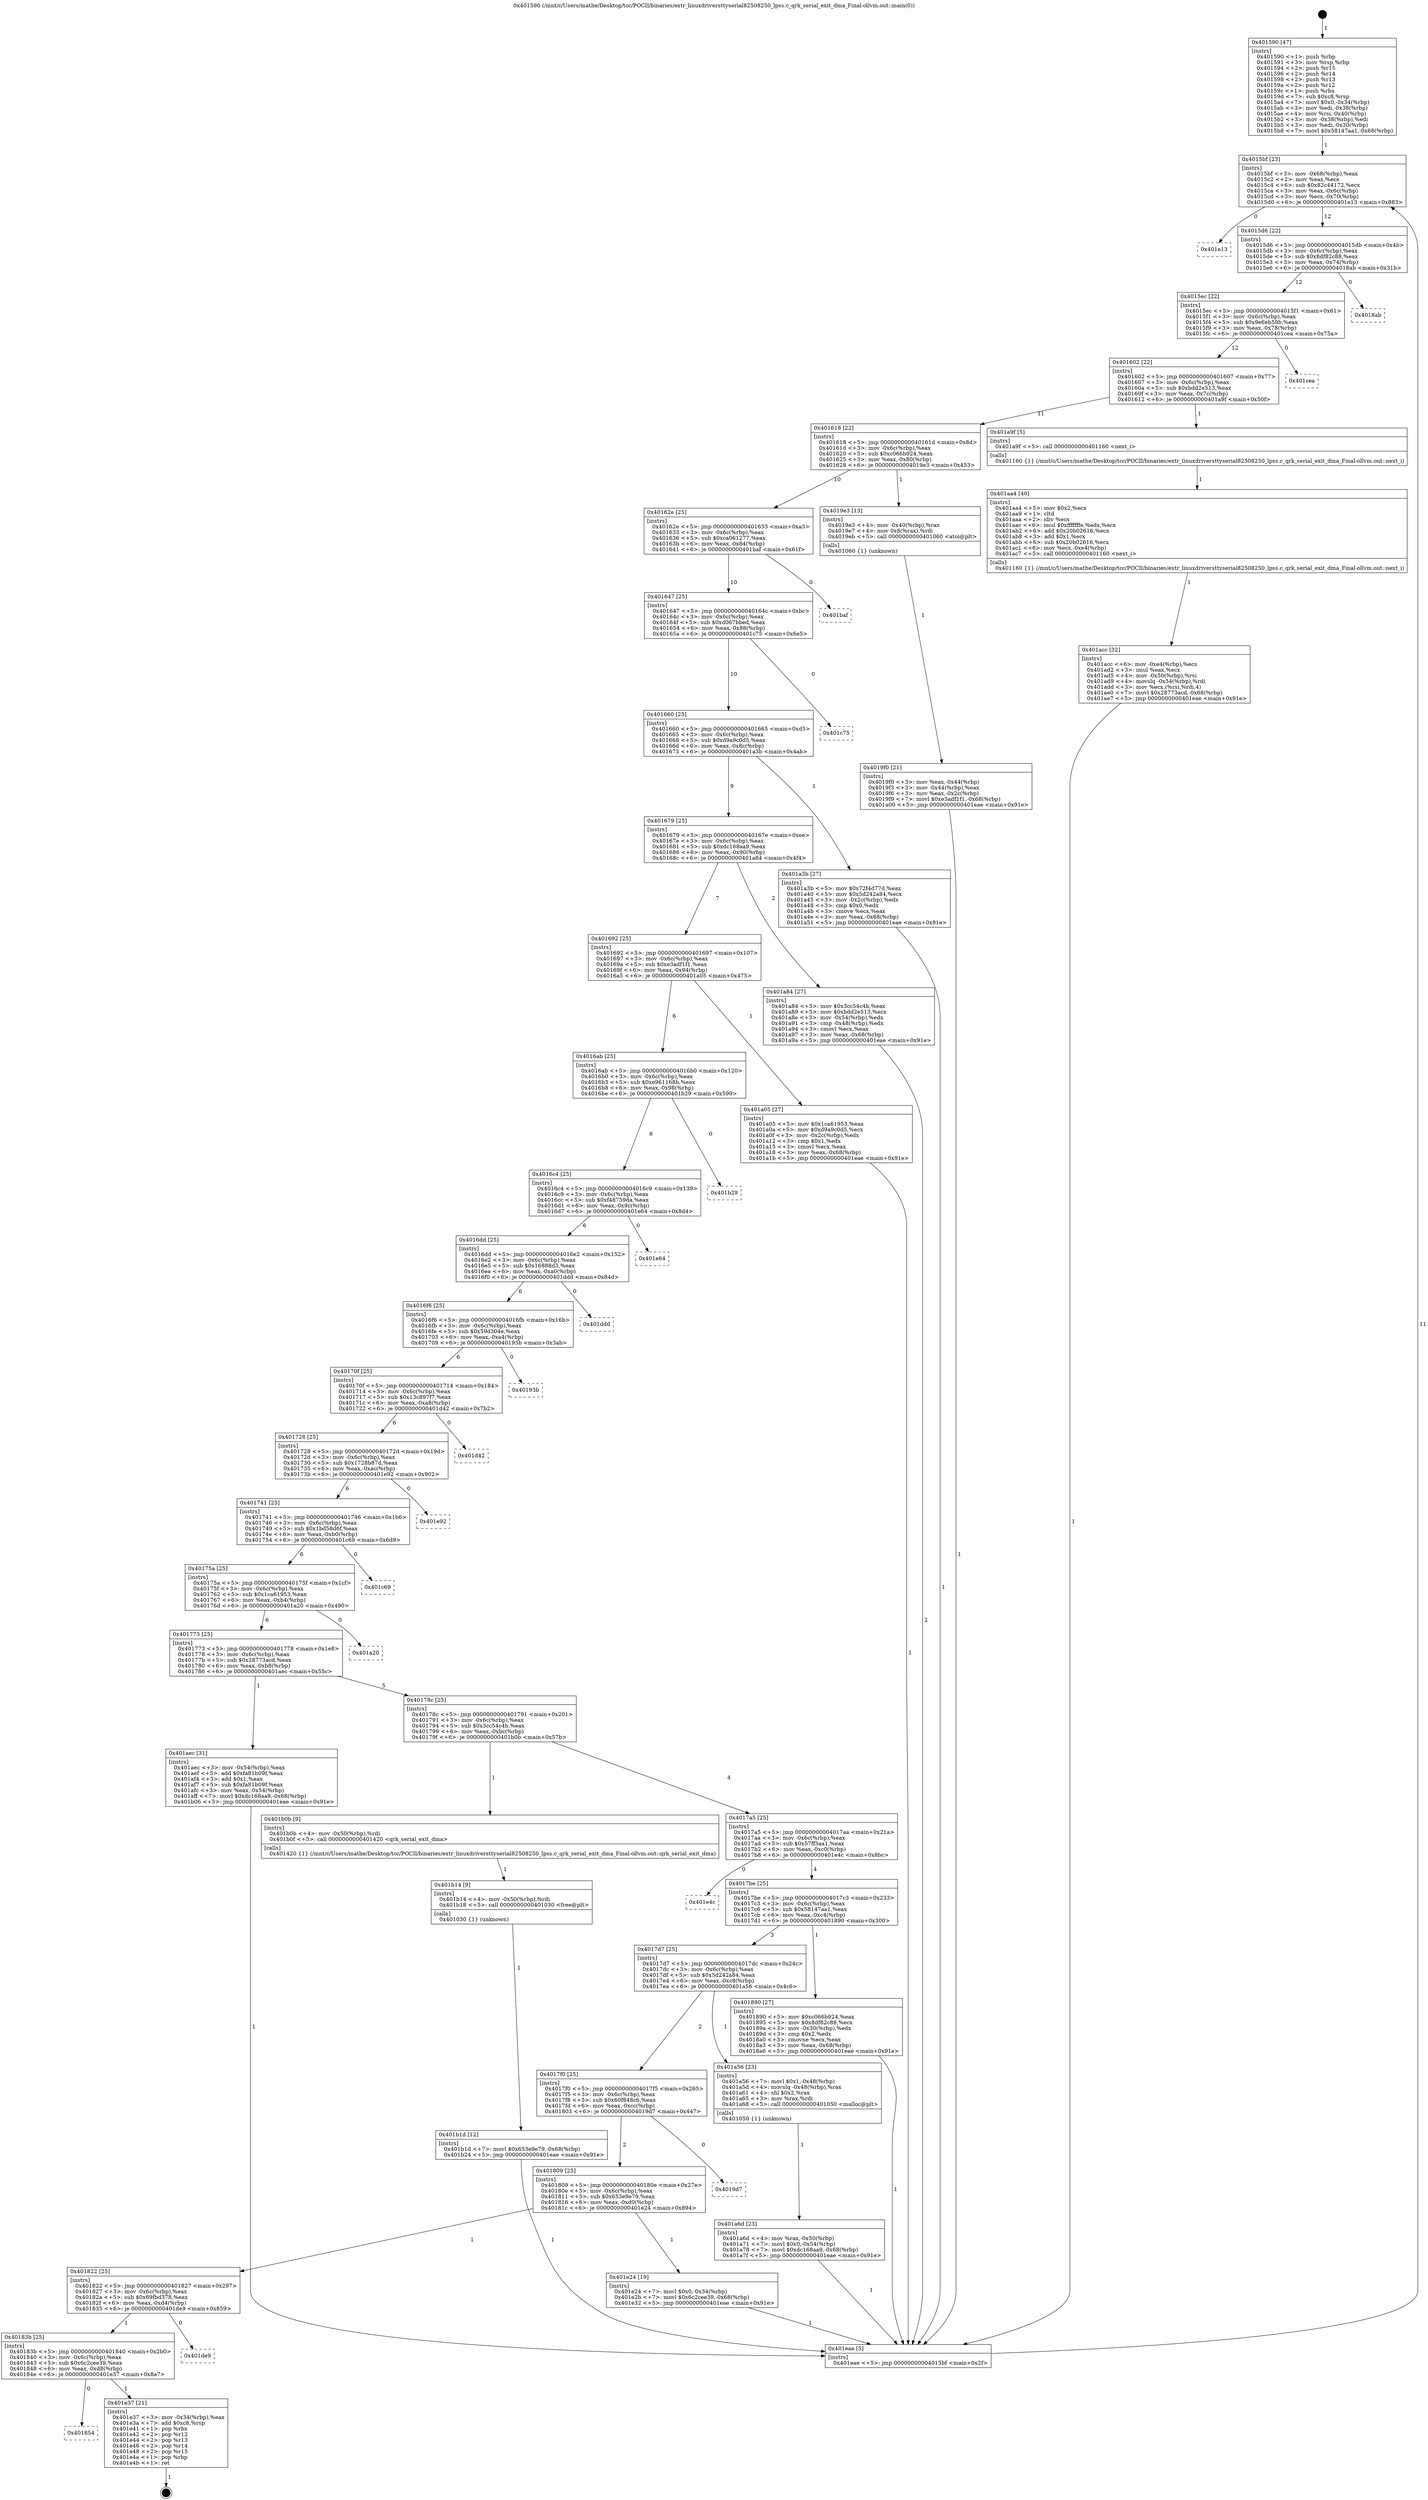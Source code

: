 digraph "0x401590" {
  label = "0x401590 (/mnt/c/Users/mathe/Desktop/tcc/POCII/binaries/extr_linuxdriversttyserial82508250_lpss.c_qrk_serial_exit_dma_Final-ollvm.out::main(0))"
  labelloc = "t"
  node[shape=record]

  Entry [label="",width=0.3,height=0.3,shape=circle,fillcolor=black,style=filled]
  "0x4015bf" [label="{
     0x4015bf [23]\l
     | [instrs]\l
     &nbsp;&nbsp;0x4015bf \<+3\>: mov -0x68(%rbp),%eax\l
     &nbsp;&nbsp;0x4015c2 \<+2\>: mov %eax,%ecx\l
     &nbsp;&nbsp;0x4015c4 \<+6\>: sub $0x82c44172,%ecx\l
     &nbsp;&nbsp;0x4015ca \<+3\>: mov %eax,-0x6c(%rbp)\l
     &nbsp;&nbsp;0x4015cd \<+3\>: mov %ecx,-0x70(%rbp)\l
     &nbsp;&nbsp;0x4015d0 \<+6\>: je 0000000000401e13 \<main+0x883\>\l
  }"]
  "0x401e13" [label="{
     0x401e13\l
  }", style=dashed]
  "0x4015d6" [label="{
     0x4015d6 [22]\l
     | [instrs]\l
     &nbsp;&nbsp;0x4015d6 \<+5\>: jmp 00000000004015db \<main+0x4b\>\l
     &nbsp;&nbsp;0x4015db \<+3\>: mov -0x6c(%rbp),%eax\l
     &nbsp;&nbsp;0x4015de \<+5\>: sub $0x8df82c88,%eax\l
     &nbsp;&nbsp;0x4015e3 \<+3\>: mov %eax,-0x74(%rbp)\l
     &nbsp;&nbsp;0x4015e6 \<+6\>: je 00000000004018ab \<main+0x31b\>\l
  }"]
  Exit [label="",width=0.3,height=0.3,shape=circle,fillcolor=black,style=filled,peripheries=2]
  "0x4018ab" [label="{
     0x4018ab\l
  }", style=dashed]
  "0x4015ec" [label="{
     0x4015ec [22]\l
     | [instrs]\l
     &nbsp;&nbsp;0x4015ec \<+5\>: jmp 00000000004015f1 \<main+0x61\>\l
     &nbsp;&nbsp;0x4015f1 \<+3\>: mov -0x6c(%rbp),%eax\l
     &nbsp;&nbsp;0x4015f4 \<+5\>: sub $0x9e6eb59b,%eax\l
     &nbsp;&nbsp;0x4015f9 \<+3\>: mov %eax,-0x78(%rbp)\l
     &nbsp;&nbsp;0x4015fc \<+6\>: je 0000000000401cea \<main+0x75a\>\l
  }"]
  "0x401854" [label="{
     0x401854\l
  }", style=dashed]
  "0x401cea" [label="{
     0x401cea\l
  }", style=dashed]
  "0x401602" [label="{
     0x401602 [22]\l
     | [instrs]\l
     &nbsp;&nbsp;0x401602 \<+5\>: jmp 0000000000401607 \<main+0x77\>\l
     &nbsp;&nbsp;0x401607 \<+3\>: mov -0x6c(%rbp),%eax\l
     &nbsp;&nbsp;0x40160a \<+5\>: sub $0xbdd2e513,%eax\l
     &nbsp;&nbsp;0x40160f \<+3\>: mov %eax,-0x7c(%rbp)\l
     &nbsp;&nbsp;0x401612 \<+6\>: je 0000000000401a9f \<main+0x50f\>\l
  }"]
  "0x401e37" [label="{
     0x401e37 [21]\l
     | [instrs]\l
     &nbsp;&nbsp;0x401e37 \<+3\>: mov -0x34(%rbp),%eax\l
     &nbsp;&nbsp;0x401e3a \<+7\>: add $0xc8,%rsp\l
     &nbsp;&nbsp;0x401e41 \<+1\>: pop %rbx\l
     &nbsp;&nbsp;0x401e42 \<+2\>: pop %r12\l
     &nbsp;&nbsp;0x401e44 \<+2\>: pop %r13\l
     &nbsp;&nbsp;0x401e46 \<+2\>: pop %r14\l
     &nbsp;&nbsp;0x401e48 \<+2\>: pop %r15\l
     &nbsp;&nbsp;0x401e4a \<+1\>: pop %rbp\l
     &nbsp;&nbsp;0x401e4b \<+1\>: ret\l
  }"]
  "0x401a9f" [label="{
     0x401a9f [5]\l
     | [instrs]\l
     &nbsp;&nbsp;0x401a9f \<+5\>: call 0000000000401160 \<next_i\>\l
     | [calls]\l
     &nbsp;&nbsp;0x401160 \{1\} (/mnt/c/Users/mathe/Desktop/tcc/POCII/binaries/extr_linuxdriversttyserial82508250_lpss.c_qrk_serial_exit_dma_Final-ollvm.out::next_i)\l
  }"]
  "0x401618" [label="{
     0x401618 [22]\l
     | [instrs]\l
     &nbsp;&nbsp;0x401618 \<+5\>: jmp 000000000040161d \<main+0x8d\>\l
     &nbsp;&nbsp;0x40161d \<+3\>: mov -0x6c(%rbp),%eax\l
     &nbsp;&nbsp;0x401620 \<+5\>: sub $0xc066b924,%eax\l
     &nbsp;&nbsp;0x401625 \<+3\>: mov %eax,-0x80(%rbp)\l
     &nbsp;&nbsp;0x401628 \<+6\>: je 00000000004019e3 \<main+0x453\>\l
  }"]
  "0x40183b" [label="{
     0x40183b [25]\l
     | [instrs]\l
     &nbsp;&nbsp;0x40183b \<+5\>: jmp 0000000000401840 \<main+0x2b0\>\l
     &nbsp;&nbsp;0x401840 \<+3\>: mov -0x6c(%rbp),%eax\l
     &nbsp;&nbsp;0x401843 \<+5\>: sub $0x6c2cee39,%eax\l
     &nbsp;&nbsp;0x401848 \<+6\>: mov %eax,-0xd8(%rbp)\l
     &nbsp;&nbsp;0x40184e \<+6\>: je 0000000000401e37 \<main+0x8a7\>\l
  }"]
  "0x4019e3" [label="{
     0x4019e3 [13]\l
     | [instrs]\l
     &nbsp;&nbsp;0x4019e3 \<+4\>: mov -0x40(%rbp),%rax\l
     &nbsp;&nbsp;0x4019e7 \<+4\>: mov 0x8(%rax),%rdi\l
     &nbsp;&nbsp;0x4019eb \<+5\>: call 0000000000401060 \<atoi@plt\>\l
     | [calls]\l
     &nbsp;&nbsp;0x401060 \{1\} (unknown)\l
  }"]
  "0x40162e" [label="{
     0x40162e [25]\l
     | [instrs]\l
     &nbsp;&nbsp;0x40162e \<+5\>: jmp 0000000000401633 \<main+0xa3\>\l
     &nbsp;&nbsp;0x401633 \<+3\>: mov -0x6c(%rbp),%eax\l
     &nbsp;&nbsp;0x401636 \<+5\>: sub $0xca061277,%eax\l
     &nbsp;&nbsp;0x40163b \<+6\>: mov %eax,-0x84(%rbp)\l
     &nbsp;&nbsp;0x401641 \<+6\>: je 0000000000401baf \<main+0x61f\>\l
  }"]
  "0x401de9" [label="{
     0x401de9\l
  }", style=dashed]
  "0x401baf" [label="{
     0x401baf\l
  }", style=dashed]
  "0x401647" [label="{
     0x401647 [25]\l
     | [instrs]\l
     &nbsp;&nbsp;0x401647 \<+5\>: jmp 000000000040164c \<main+0xbc\>\l
     &nbsp;&nbsp;0x40164c \<+3\>: mov -0x6c(%rbp),%eax\l
     &nbsp;&nbsp;0x40164f \<+5\>: sub $0xd067bbed,%eax\l
     &nbsp;&nbsp;0x401654 \<+6\>: mov %eax,-0x88(%rbp)\l
     &nbsp;&nbsp;0x40165a \<+6\>: je 0000000000401c75 \<main+0x6e5\>\l
  }"]
  "0x401822" [label="{
     0x401822 [25]\l
     | [instrs]\l
     &nbsp;&nbsp;0x401822 \<+5\>: jmp 0000000000401827 \<main+0x297\>\l
     &nbsp;&nbsp;0x401827 \<+3\>: mov -0x6c(%rbp),%eax\l
     &nbsp;&nbsp;0x40182a \<+5\>: sub $0x69fbd378,%eax\l
     &nbsp;&nbsp;0x40182f \<+6\>: mov %eax,-0xd4(%rbp)\l
     &nbsp;&nbsp;0x401835 \<+6\>: je 0000000000401de9 \<main+0x859\>\l
  }"]
  "0x401c75" [label="{
     0x401c75\l
  }", style=dashed]
  "0x401660" [label="{
     0x401660 [25]\l
     | [instrs]\l
     &nbsp;&nbsp;0x401660 \<+5\>: jmp 0000000000401665 \<main+0xd5\>\l
     &nbsp;&nbsp;0x401665 \<+3\>: mov -0x6c(%rbp),%eax\l
     &nbsp;&nbsp;0x401668 \<+5\>: sub $0xd9a9c0d5,%eax\l
     &nbsp;&nbsp;0x40166d \<+6\>: mov %eax,-0x8c(%rbp)\l
     &nbsp;&nbsp;0x401673 \<+6\>: je 0000000000401a3b \<main+0x4ab\>\l
  }"]
  "0x401e24" [label="{
     0x401e24 [19]\l
     | [instrs]\l
     &nbsp;&nbsp;0x401e24 \<+7\>: movl $0x0,-0x34(%rbp)\l
     &nbsp;&nbsp;0x401e2b \<+7\>: movl $0x6c2cee39,-0x68(%rbp)\l
     &nbsp;&nbsp;0x401e32 \<+5\>: jmp 0000000000401eae \<main+0x91e\>\l
  }"]
  "0x401a3b" [label="{
     0x401a3b [27]\l
     | [instrs]\l
     &nbsp;&nbsp;0x401a3b \<+5\>: mov $0x72f4d77d,%eax\l
     &nbsp;&nbsp;0x401a40 \<+5\>: mov $0x5d242a84,%ecx\l
     &nbsp;&nbsp;0x401a45 \<+3\>: mov -0x2c(%rbp),%edx\l
     &nbsp;&nbsp;0x401a48 \<+3\>: cmp $0x0,%edx\l
     &nbsp;&nbsp;0x401a4b \<+3\>: cmove %ecx,%eax\l
     &nbsp;&nbsp;0x401a4e \<+3\>: mov %eax,-0x68(%rbp)\l
     &nbsp;&nbsp;0x401a51 \<+5\>: jmp 0000000000401eae \<main+0x91e\>\l
  }"]
  "0x401679" [label="{
     0x401679 [25]\l
     | [instrs]\l
     &nbsp;&nbsp;0x401679 \<+5\>: jmp 000000000040167e \<main+0xee\>\l
     &nbsp;&nbsp;0x40167e \<+3\>: mov -0x6c(%rbp),%eax\l
     &nbsp;&nbsp;0x401681 \<+5\>: sub $0xdc168aa9,%eax\l
     &nbsp;&nbsp;0x401686 \<+6\>: mov %eax,-0x90(%rbp)\l
     &nbsp;&nbsp;0x40168c \<+6\>: je 0000000000401a84 \<main+0x4f4\>\l
  }"]
  "0x401809" [label="{
     0x401809 [25]\l
     | [instrs]\l
     &nbsp;&nbsp;0x401809 \<+5\>: jmp 000000000040180e \<main+0x27e\>\l
     &nbsp;&nbsp;0x40180e \<+3\>: mov -0x6c(%rbp),%eax\l
     &nbsp;&nbsp;0x401811 \<+5\>: sub $0x653e9e79,%eax\l
     &nbsp;&nbsp;0x401816 \<+6\>: mov %eax,-0xd0(%rbp)\l
     &nbsp;&nbsp;0x40181c \<+6\>: je 0000000000401e24 \<main+0x894\>\l
  }"]
  "0x401a84" [label="{
     0x401a84 [27]\l
     | [instrs]\l
     &nbsp;&nbsp;0x401a84 \<+5\>: mov $0x3cc54c4b,%eax\l
     &nbsp;&nbsp;0x401a89 \<+5\>: mov $0xbdd2e513,%ecx\l
     &nbsp;&nbsp;0x401a8e \<+3\>: mov -0x54(%rbp),%edx\l
     &nbsp;&nbsp;0x401a91 \<+3\>: cmp -0x48(%rbp),%edx\l
     &nbsp;&nbsp;0x401a94 \<+3\>: cmovl %ecx,%eax\l
     &nbsp;&nbsp;0x401a97 \<+3\>: mov %eax,-0x68(%rbp)\l
     &nbsp;&nbsp;0x401a9a \<+5\>: jmp 0000000000401eae \<main+0x91e\>\l
  }"]
  "0x401692" [label="{
     0x401692 [25]\l
     | [instrs]\l
     &nbsp;&nbsp;0x401692 \<+5\>: jmp 0000000000401697 \<main+0x107\>\l
     &nbsp;&nbsp;0x401697 \<+3\>: mov -0x6c(%rbp),%eax\l
     &nbsp;&nbsp;0x40169a \<+5\>: sub $0xe3adf1f1,%eax\l
     &nbsp;&nbsp;0x40169f \<+6\>: mov %eax,-0x94(%rbp)\l
     &nbsp;&nbsp;0x4016a5 \<+6\>: je 0000000000401a05 \<main+0x475\>\l
  }"]
  "0x4019d7" [label="{
     0x4019d7\l
  }", style=dashed]
  "0x401a05" [label="{
     0x401a05 [27]\l
     | [instrs]\l
     &nbsp;&nbsp;0x401a05 \<+5\>: mov $0x1ca61953,%eax\l
     &nbsp;&nbsp;0x401a0a \<+5\>: mov $0xd9a9c0d5,%ecx\l
     &nbsp;&nbsp;0x401a0f \<+3\>: mov -0x2c(%rbp),%edx\l
     &nbsp;&nbsp;0x401a12 \<+3\>: cmp $0x1,%edx\l
     &nbsp;&nbsp;0x401a15 \<+3\>: cmovl %ecx,%eax\l
     &nbsp;&nbsp;0x401a18 \<+3\>: mov %eax,-0x68(%rbp)\l
     &nbsp;&nbsp;0x401a1b \<+5\>: jmp 0000000000401eae \<main+0x91e\>\l
  }"]
  "0x4016ab" [label="{
     0x4016ab [25]\l
     | [instrs]\l
     &nbsp;&nbsp;0x4016ab \<+5\>: jmp 00000000004016b0 \<main+0x120\>\l
     &nbsp;&nbsp;0x4016b0 \<+3\>: mov -0x6c(%rbp),%eax\l
     &nbsp;&nbsp;0x4016b3 \<+5\>: sub $0xe961168b,%eax\l
     &nbsp;&nbsp;0x4016b8 \<+6\>: mov %eax,-0x98(%rbp)\l
     &nbsp;&nbsp;0x4016be \<+6\>: je 0000000000401b29 \<main+0x599\>\l
  }"]
  "0x401b1d" [label="{
     0x401b1d [12]\l
     | [instrs]\l
     &nbsp;&nbsp;0x401b1d \<+7\>: movl $0x653e9e79,-0x68(%rbp)\l
     &nbsp;&nbsp;0x401b24 \<+5\>: jmp 0000000000401eae \<main+0x91e\>\l
  }"]
  "0x401b29" [label="{
     0x401b29\l
  }", style=dashed]
  "0x4016c4" [label="{
     0x4016c4 [25]\l
     | [instrs]\l
     &nbsp;&nbsp;0x4016c4 \<+5\>: jmp 00000000004016c9 \<main+0x139\>\l
     &nbsp;&nbsp;0x4016c9 \<+3\>: mov -0x6c(%rbp),%eax\l
     &nbsp;&nbsp;0x4016cc \<+5\>: sub $0xf48759da,%eax\l
     &nbsp;&nbsp;0x4016d1 \<+6\>: mov %eax,-0x9c(%rbp)\l
     &nbsp;&nbsp;0x4016d7 \<+6\>: je 0000000000401e64 \<main+0x8d4\>\l
  }"]
  "0x401b14" [label="{
     0x401b14 [9]\l
     | [instrs]\l
     &nbsp;&nbsp;0x401b14 \<+4\>: mov -0x50(%rbp),%rdi\l
     &nbsp;&nbsp;0x401b18 \<+5\>: call 0000000000401030 \<free@plt\>\l
     | [calls]\l
     &nbsp;&nbsp;0x401030 \{1\} (unknown)\l
  }"]
  "0x401e64" [label="{
     0x401e64\l
  }", style=dashed]
  "0x4016dd" [label="{
     0x4016dd [25]\l
     | [instrs]\l
     &nbsp;&nbsp;0x4016dd \<+5\>: jmp 00000000004016e2 \<main+0x152\>\l
     &nbsp;&nbsp;0x4016e2 \<+3\>: mov -0x6c(%rbp),%eax\l
     &nbsp;&nbsp;0x4016e5 \<+5\>: sub $0x16888d3,%eax\l
     &nbsp;&nbsp;0x4016ea \<+6\>: mov %eax,-0xa0(%rbp)\l
     &nbsp;&nbsp;0x4016f0 \<+6\>: je 0000000000401ddd \<main+0x84d\>\l
  }"]
  "0x401acc" [label="{
     0x401acc [32]\l
     | [instrs]\l
     &nbsp;&nbsp;0x401acc \<+6\>: mov -0xe4(%rbp),%ecx\l
     &nbsp;&nbsp;0x401ad2 \<+3\>: imul %eax,%ecx\l
     &nbsp;&nbsp;0x401ad5 \<+4\>: mov -0x50(%rbp),%rsi\l
     &nbsp;&nbsp;0x401ad9 \<+4\>: movslq -0x54(%rbp),%rdi\l
     &nbsp;&nbsp;0x401add \<+3\>: mov %ecx,(%rsi,%rdi,4)\l
     &nbsp;&nbsp;0x401ae0 \<+7\>: movl $0x28773acd,-0x68(%rbp)\l
     &nbsp;&nbsp;0x401ae7 \<+5\>: jmp 0000000000401eae \<main+0x91e\>\l
  }"]
  "0x401ddd" [label="{
     0x401ddd\l
  }", style=dashed]
  "0x4016f6" [label="{
     0x4016f6 [25]\l
     | [instrs]\l
     &nbsp;&nbsp;0x4016f6 \<+5\>: jmp 00000000004016fb \<main+0x16b\>\l
     &nbsp;&nbsp;0x4016fb \<+3\>: mov -0x6c(%rbp),%eax\l
     &nbsp;&nbsp;0x4016fe \<+5\>: sub $0x59d304e,%eax\l
     &nbsp;&nbsp;0x401703 \<+6\>: mov %eax,-0xa4(%rbp)\l
     &nbsp;&nbsp;0x401709 \<+6\>: je 000000000040193b \<main+0x3ab\>\l
  }"]
  "0x401aa4" [label="{
     0x401aa4 [40]\l
     | [instrs]\l
     &nbsp;&nbsp;0x401aa4 \<+5\>: mov $0x2,%ecx\l
     &nbsp;&nbsp;0x401aa9 \<+1\>: cltd\l
     &nbsp;&nbsp;0x401aaa \<+2\>: idiv %ecx\l
     &nbsp;&nbsp;0x401aac \<+6\>: imul $0xfffffffe,%edx,%ecx\l
     &nbsp;&nbsp;0x401ab2 \<+6\>: add $0x20b02616,%ecx\l
     &nbsp;&nbsp;0x401ab8 \<+3\>: add $0x1,%ecx\l
     &nbsp;&nbsp;0x401abb \<+6\>: sub $0x20b02616,%ecx\l
     &nbsp;&nbsp;0x401ac1 \<+6\>: mov %ecx,-0xe4(%rbp)\l
     &nbsp;&nbsp;0x401ac7 \<+5\>: call 0000000000401160 \<next_i\>\l
     | [calls]\l
     &nbsp;&nbsp;0x401160 \{1\} (/mnt/c/Users/mathe/Desktop/tcc/POCII/binaries/extr_linuxdriversttyserial82508250_lpss.c_qrk_serial_exit_dma_Final-ollvm.out::next_i)\l
  }"]
  "0x40193b" [label="{
     0x40193b\l
  }", style=dashed]
  "0x40170f" [label="{
     0x40170f [25]\l
     | [instrs]\l
     &nbsp;&nbsp;0x40170f \<+5\>: jmp 0000000000401714 \<main+0x184\>\l
     &nbsp;&nbsp;0x401714 \<+3\>: mov -0x6c(%rbp),%eax\l
     &nbsp;&nbsp;0x401717 \<+5\>: sub $0x13c897f7,%eax\l
     &nbsp;&nbsp;0x40171c \<+6\>: mov %eax,-0xa8(%rbp)\l
     &nbsp;&nbsp;0x401722 \<+6\>: je 0000000000401d42 \<main+0x7b2\>\l
  }"]
  "0x401a6d" [label="{
     0x401a6d [23]\l
     | [instrs]\l
     &nbsp;&nbsp;0x401a6d \<+4\>: mov %rax,-0x50(%rbp)\l
     &nbsp;&nbsp;0x401a71 \<+7\>: movl $0x0,-0x54(%rbp)\l
     &nbsp;&nbsp;0x401a78 \<+7\>: movl $0xdc168aa9,-0x68(%rbp)\l
     &nbsp;&nbsp;0x401a7f \<+5\>: jmp 0000000000401eae \<main+0x91e\>\l
  }"]
  "0x401d42" [label="{
     0x401d42\l
  }", style=dashed]
  "0x401728" [label="{
     0x401728 [25]\l
     | [instrs]\l
     &nbsp;&nbsp;0x401728 \<+5\>: jmp 000000000040172d \<main+0x19d\>\l
     &nbsp;&nbsp;0x40172d \<+3\>: mov -0x6c(%rbp),%eax\l
     &nbsp;&nbsp;0x401730 \<+5\>: sub $0x1728b87d,%eax\l
     &nbsp;&nbsp;0x401735 \<+6\>: mov %eax,-0xac(%rbp)\l
     &nbsp;&nbsp;0x40173b \<+6\>: je 0000000000401e92 \<main+0x902\>\l
  }"]
  "0x4017f0" [label="{
     0x4017f0 [25]\l
     | [instrs]\l
     &nbsp;&nbsp;0x4017f0 \<+5\>: jmp 00000000004017f5 \<main+0x265\>\l
     &nbsp;&nbsp;0x4017f5 \<+3\>: mov -0x6c(%rbp),%eax\l
     &nbsp;&nbsp;0x4017f8 \<+5\>: sub $0x60f848c6,%eax\l
     &nbsp;&nbsp;0x4017fd \<+6\>: mov %eax,-0xcc(%rbp)\l
     &nbsp;&nbsp;0x401803 \<+6\>: je 00000000004019d7 \<main+0x447\>\l
  }"]
  "0x401e92" [label="{
     0x401e92\l
  }", style=dashed]
  "0x401741" [label="{
     0x401741 [25]\l
     | [instrs]\l
     &nbsp;&nbsp;0x401741 \<+5\>: jmp 0000000000401746 \<main+0x1b6\>\l
     &nbsp;&nbsp;0x401746 \<+3\>: mov -0x6c(%rbp),%eax\l
     &nbsp;&nbsp;0x401749 \<+5\>: sub $0x1bd58d6f,%eax\l
     &nbsp;&nbsp;0x40174e \<+6\>: mov %eax,-0xb0(%rbp)\l
     &nbsp;&nbsp;0x401754 \<+6\>: je 0000000000401c69 \<main+0x6d9\>\l
  }"]
  "0x401a56" [label="{
     0x401a56 [23]\l
     | [instrs]\l
     &nbsp;&nbsp;0x401a56 \<+7\>: movl $0x1,-0x48(%rbp)\l
     &nbsp;&nbsp;0x401a5d \<+4\>: movslq -0x48(%rbp),%rax\l
     &nbsp;&nbsp;0x401a61 \<+4\>: shl $0x2,%rax\l
     &nbsp;&nbsp;0x401a65 \<+3\>: mov %rax,%rdi\l
     &nbsp;&nbsp;0x401a68 \<+5\>: call 0000000000401050 \<malloc@plt\>\l
     | [calls]\l
     &nbsp;&nbsp;0x401050 \{1\} (unknown)\l
  }"]
  "0x401c69" [label="{
     0x401c69\l
  }", style=dashed]
  "0x40175a" [label="{
     0x40175a [25]\l
     | [instrs]\l
     &nbsp;&nbsp;0x40175a \<+5\>: jmp 000000000040175f \<main+0x1cf\>\l
     &nbsp;&nbsp;0x40175f \<+3\>: mov -0x6c(%rbp),%eax\l
     &nbsp;&nbsp;0x401762 \<+5\>: sub $0x1ca61953,%eax\l
     &nbsp;&nbsp;0x401767 \<+6\>: mov %eax,-0xb4(%rbp)\l
     &nbsp;&nbsp;0x40176d \<+6\>: je 0000000000401a20 \<main+0x490\>\l
  }"]
  "0x4019f0" [label="{
     0x4019f0 [21]\l
     | [instrs]\l
     &nbsp;&nbsp;0x4019f0 \<+3\>: mov %eax,-0x44(%rbp)\l
     &nbsp;&nbsp;0x4019f3 \<+3\>: mov -0x44(%rbp),%eax\l
     &nbsp;&nbsp;0x4019f6 \<+3\>: mov %eax,-0x2c(%rbp)\l
     &nbsp;&nbsp;0x4019f9 \<+7\>: movl $0xe3adf1f1,-0x68(%rbp)\l
     &nbsp;&nbsp;0x401a00 \<+5\>: jmp 0000000000401eae \<main+0x91e\>\l
  }"]
  "0x401a20" [label="{
     0x401a20\l
  }", style=dashed]
  "0x401773" [label="{
     0x401773 [25]\l
     | [instrs]\l
     &nbsp;&nbsp;0x401773 \<+5\>: jmp 0000000000401778 \<main+0x1e8\>\l
     &nbsp;&nbsp;0x401778 \<+3\>: mov -0x6c(%rbp),%eax\l
     &nbsp;&nbsp;0x40177b \<+5\>: sub $0x28773acd,%eax\l
     &nbsp;&nbsp;0x401780 \<+6\>: mov %eax,-0xb8(%rbp)\l
     &nbsp;&nbsp;0x401786 \<+6\>: je 0000000000401aec \<main+0x55c\>\l
  }"]
  "0x401590" [label="{
     0x401590 [47]\l
     | [instrs]\l
     &nbsp;&nbsp;0x401590 \<+1\>: push %rbp\l
     &nbsp;&nbsp;0x401591 \<+3\>: mov %rsp,%rbp\l
     &nbsp;&nbsp;0x401594 \<+2\>: push %r15\l
     &nbsp;&nbsp;0x401596 \<+2\>: push %r14\l
     &nbsp;&nbsp;0x401598 \<+2\>: push %r13\l
     &nbsp;&nbsp;0x40159a \<+2\>: push %r12\l
     &nbsp;&nbsp;0x40159c \<+1\>: push %rbx\l
     &nbsp;&nbsp;0x40159d \<+7\>: sub $0xc8,%rsp\l
     &nbsp;&nbsp;0x4015a4 \<+7\>: movl $0x0,-0x34(%rbp)\l
     &nbsp;&nbsp;0x4015ab \<+3\>: mov %edi,-0x38(%rbp)\l
     &nbsp;&nbsp;0x4015ae \<+4\>: mov %rsi,-0x40(%rbp)\l
     &nbsp;&nbsp;0x4015b2 \<+3\>: mov -0x38(%rbp),%edi\l
     &nbsp;&nbsp;0x4015b5 \<+3\>: mov %edi,-0x30(%rbp)\l
     &nbsp;&nbsp;0x4015b8 \<+7\>: movl $0x58147aa1,-0x68(%rbp)\l
  }"]
  "0x401aec" [label="{
     0x401aec [31]\l
     | [instrs]\l
     &nbsp;&nbsp;0x401aec \<+3\>: mov -0x54(%rbp),%eax\l
     &nbsp;&nbsp;0x401aef \<+5\>: add $0xfa81b09f,%eax\l
     &nbsp;&nbsp;0x401af4 \<+3\>: add $0x1,%eax\l
     &nbsp;&nbsp;0x401af7 \<+5\>: sub $0xfa81b09f,%eax\l
     &nbsp;&nbsp;0x401afc \<+3\>: mov %eax,-0x54(%rbp)\l
     &nbsp;&nbsp;0x401aff \<+7\>: movl $0xdc168aa9,-0x68(%rbp)\l
     &nbsp;&nbsp;0x401b06 \<+5\>: jmp 0000000000401eae \<main+0x91e\>\l
  }"]
  "0x40178c" [label="{
     0x40178c [25]\l
     | [instrs]\l
     &nbsp;&nbsp;0x40178c \<+5\>: jmp 0000000000401791 \<main+0x201\>\l
     &nbsp;&nbsp;0x401791 \<+3\>: mov -0x6c(%rbp),%eax\l
     &nbsp;&nbsp;0x401794 \<+5\>: sub $0x3cc54c4b,%eax\l
     &nbsp;&nbsp;0x401799 \<+6\>: mov %eax,-0xbc(%rbp)\l
     &nbsp;&nbsp;0x40179f \<+6\>: je 0000000000401b0b \<main+0x57b\>\l
  }"]
  "0x401eae" [label="{
     0x401eae [5]\l
     | [instrs]\l
     &nbsp;&nbsp;0x401eae \<+5\>: jmp 00000000004015bf \<main+0x2f\>\l
  }"]
  "0x401b0b" [label="{
     0x401b0b [9]\l
     | [instrs]\l
     &nbsp;&nbsp;0x401b0b \<+4\>: mov -0x50(%rbp),%rdi\l
     &nbsp;&nbsp;0x401b0f \<+5\>: call 0000000000401420 \<qrk_serial_exit_dma\>\l
     | [calls]\l
     &nbsp;&nbsp;0x401420 \{1\} (/mnt/c/Users/mathe/Desktop/tcc/POCII/binaries/extr_linuxdriversttyserial82508250_lpss.c_qrk_serial_exit_dma_Final-ollvm.out::qrk_serial_exit_dma)\l
  }"]
  "0x4017a5" [label="{
     0x4017a5 [25]\l
     | [instrs]\l
     &nbsp;&nbsp;0x4017a5 \<+5\>: jmp 00000000004017aa \<main+0x21a\>\l
     &nbsp;&nbsp;0x4017aa \<+3\>: mov -0x6c(%rbp),%eax\l
     &nbsp;&nbsp;0x4017ad \<+5\>: sub $0x57ff3aa1,%eax\l
     &nbsp;&nbsp;0x4017b2 \<+6\>: mov %eax,-0xc0(%rbp)\l
     &nbsp;&nbsp;0x4017b8 \<+6\>: je 0000000000401e4c \<main+0x8bc\>\l
  }"]
  "0x4017d7" [label="{
     0x4017d7 [25]\l
     | [instrs]\l
     &nbsp;&nbsp;0x4017d7 \<+5\>: jmp 00000000004017dc \<main+0x24c\>\l
     &nbsp;&nbsp;0x4017dc \<+3\>: mov -0x6c(%rbp),%eax\l
     &nbsp;&nbsp;0x4017df \<+5\>: sub $0x5d242a84,%eax\l
     &nbsp;&nbsp;0x4017e4 \<+6\>: mov %eax,-0xc8(%rbp)\l
     &nbsp;&nbsp;0x4017ea \<+6\>: je 0000000000401a56 \<main+0x4c6\>\l
  }"]
  "0x401e4c" [label="{
     0x401e4c\l
  }", style=dashed]
  "0x4017be" [label="{
     0x4017be [25]\l
     | [instrs]\l
     &nbsp;&nbsp;0x4017be \<+5\>: jmp 00000000004017c3 \<main+0x233\>\l
     &nbsp;&nbsp;0x4017c3 \<+3\>: mov -0x6c(%rbp),%eax\l
     &nbsp;&nbsp;0x4017c6 \<+5\>: sub $0x58147aa1,%eax\l
     &nbsp;&nbsp;0x4017cb \<+6\>: mov %eax,-0xc4(%rbp)\l
     &nbsp;&nbsp;0x4017d1 \<+6\>: je 0000000000401890 \<main+0x300\>\l
  }"]
  "0x401890" [label="{
     0x401890 [27]\l
     | [instrs]\l
     &nbsp;&nbsp;0x401890 \<+5\>: mov $0xc066b924,%eax\l
     &nbsp;&nbsp;0x401895 \<+5\>: mov $0x8df82c88,%ecx\l
     &nbsp;&nbsp;0x40189a \<+3\>: mov -0x30(%rbp),%edx\l
     &nbsp;&nbsp;0x40189d \<+3\>: cmp $0x2,%edx\l
     &nbsp;&nbsp;0x4018a0 \<+3\>: cmovne %ecx,%eax\l
     &nbsp;&nbsp;0x4018a3 \<+3\>: mov %eax,-0x68(%rbp)\l
     &nbsp;&nbsp;0x4018a6 \<+5\>: jmp 0000000000401eae \<main+0x91e\>\l
  }"]
  Entry -> "0x401590" [label=" 1"]
  "0x4015bf" -> "0x401e13" [label=" 0"]
  "0x4015bf" -> "0x4015d6" [label=" 12"]
  "0x401e37" -> Exit [label=" 1"]
  "0x4015d6" -> "0x4018ab" [label=" 0"]
  "0x4015d6" -> "0x4015ec" [label=" 12"]
  "0x40183b" -> "0x401854" [label=" 0"]
  "0x4015ec" -> "0x401cea" [label=" 0"]
  "0x4015ec" -> "0x401602" [label=" 12"]
  "0x40183b" -> "0x401e37" [label=" 1"]
  "0x401602" -> "0x401a9f" [label=" 1"]
  "0x401602" -> "0x401618" [label=" 11"]
  "0x401822" -> "0x40183b" [label=" 1"]
  "0x401618" -> "0x4019e3" [label=" 1"]
  "0x401618" -> "0x40162e" [label=" 10"]
  "0x401822" -> "0x401de9" [label=" 0"]
  "0x40162e" -> "0x401baf" [label=" 0"]
  "0x40162e" -> "0x401647" [label=" 10"]
  "0x401e24" -> "0x401eae" [label=" 1"]
  "0x401647" -> "0x401c75" [label=" 0"]
  "0x401647" -> "0x401660" [label=" 10"]
  "0x401809" -> "0x401822" [label=" 1"]
  "0x401660" -> "0x401a3b" [label=" 1"]
  "0x401660" -> "0x401679" [label=" 9"]
  "0x401809" -> "0x401e24" [label=" 1"]
  "0x401679" -> "0x401a84" [label=" 2"]
  "0x401679" -> "0x401692" [label=" 7"]
  "0x4017f0" -> "0x401809" [label=" 2"]
  "0x401692" -> "0x401a05" [label=" 1"]
  "0x401692" -> "0x4016ab" [label=" 6"]
  "0x4017f0" -> "0x4019d7" [label=" 0"]
  "0x4016ab" -> "0x401b29" [label=" 0"]
  "0x4016ab" -> "0x4016c4" [label=" 6"]
  "0x401b1d" -> "0x401eae" [label=" 1"]
  "0x4016c4" -> "0x401e64" [label=" 0"]
  "0x4016c4" -> "0x4016dd" [label=" 6"]
  "0x401b14" -> "0x401b1d" [label=" 1"]
  "0x4016dd" -> "0x401ddd" [label=" 0"]
  "0x4016dd" -> "0x4016f6" [label=" 6"]
  "0x401b0b" -> "0x401b14" [label=" 1"]
  "0x4016f6" -> "0x40193b" [label=" 0"]
  "0x4016f6" -> "0x40170f" [label=" 6"]
  "0x401aec" -> "0x401eae" [label=" 1"]
  "0x40170f" -> "0x401d42" [label=" 0"]
  "0x40170f" -> "0x401728" [label=" 6"]
  "0x401acc" -> "0x401eae" [label=" 1"]
  "0x401728" -> "0x401e92" [label=" 0"]
  "0x401728" -> "0x401741" [label=" 6"]
  "0x401aa4" -> "0x401acc" [label=" 1"]
  "0x401741" -> "0x401c69" [label=" 0"]
  "0x401741" -> "0x40175a" [label=" 6"]
  "0x401a9f" -> "0x401aa4" [label=" 1"]
  "0x40175a" -> "0x401a20" [label=" 0"]
  "0x40175a" -> "0x401773" [label=" 6"]
  "0x401a6d" -> "0x401eae" [label=" 1"]
  "0x401773" -> "0x401aec" [label=" 1"]
  "0x401773" -> "0x40178c" [label=" 5"]
  "0x401a56" -> "0x401a6d" [label=" 1"]
  "0x40178c" -> "0x401b0b" [label=" 1"]
  "0x40178c" -> "0x4017a5" [label=" 4"]
  "0x4017d7" -> "0x4017f0" [label=" 2"]
  "0x4017a5" -> "0x401e4c" [label=" 0"]
  "0x4017a5" -> "0x4017be" [label=" 4"]
  "0x4017d7" -> "0x401a56" [label=" 1"]
  "0x4017be" -> "0x401890" [label=" 1"]
  "0x4017be" -> "0x4017d7" [label=" 3"]
  "0x401890" -> "0x401eae" [label=" 1"]
  "0x401590" -> "0x4015bf" [label=" 1"]
  "0x401eae" -> "0x4015bf" [label=" 11"]
  "0x4019e3" -> "0x4019f0" [label=" 1"]
  "0x4019f0" -> "0x401eae" [label=" 1"]
  "0x401a05" -> "0x401eae" [label=" 1"]
  "0x401a3b" -> "0x401eae" [label=" 1"]
  "0x401a84" -> "0x401eae" [label=" 2"]
}
